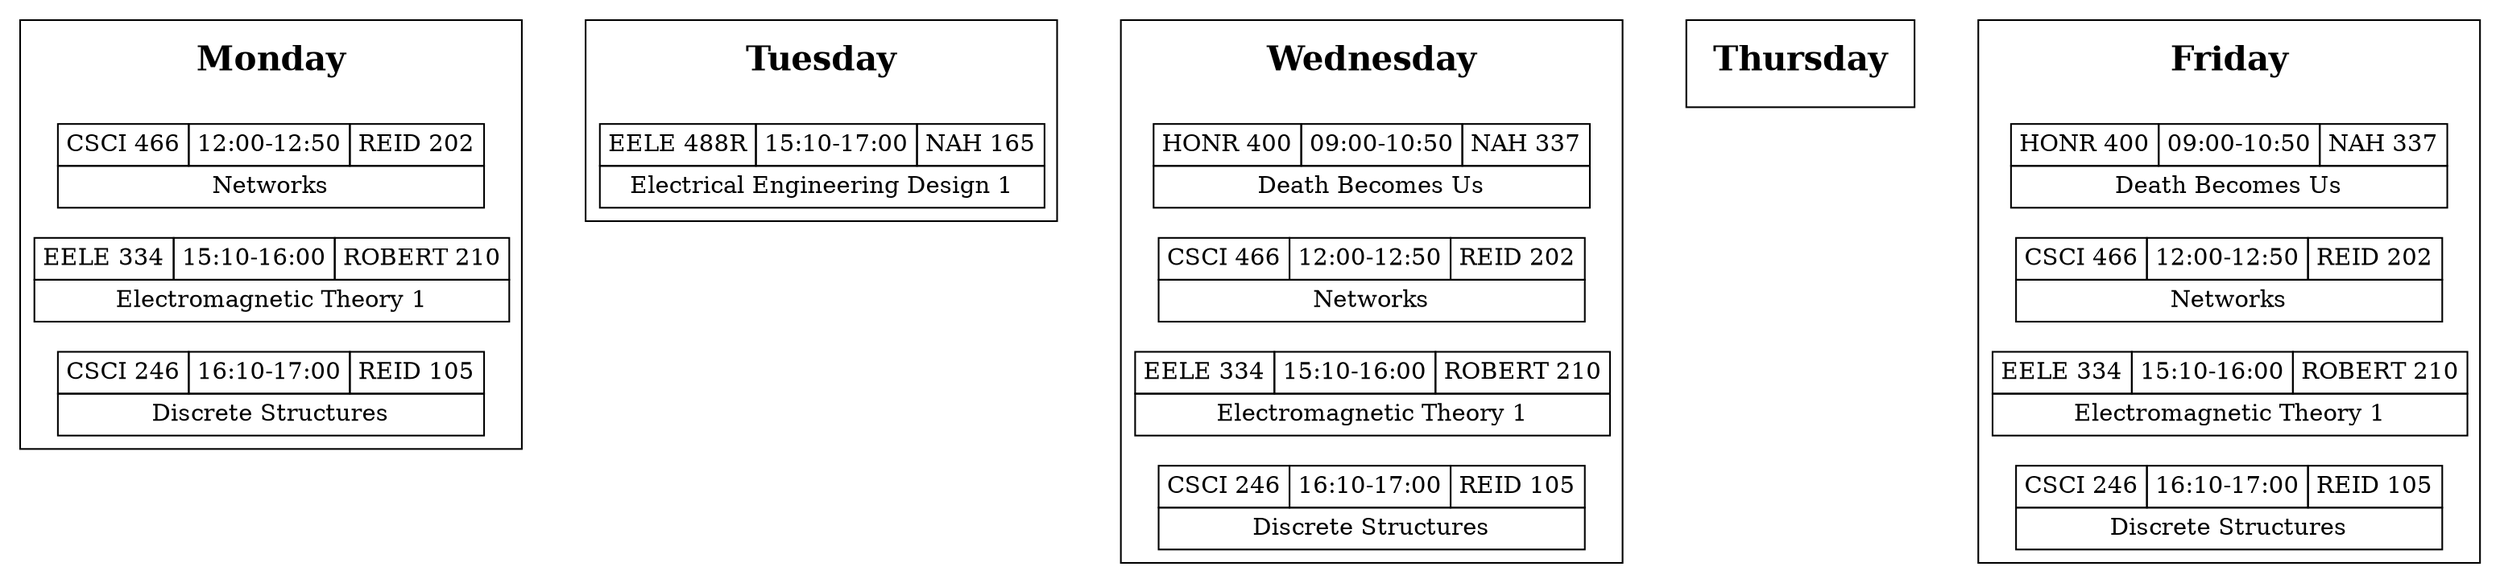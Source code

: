 digraph schedule {
    ranksep=.75; rankdir=LR; splines=false;

    {node [shape=plaintext, fontsize=20, label=<<B>\N</B>>];
	"Monday" -> "Tuesday" -> "Wednesday" -> "Thursday" -> "Friday" [style=invis];
    }

    {node [shape=none, margin=0]
	subgraph clustermonday { rank = same; "Monday"; "CSCI466-m"; "EELE334-m"; "CSCI246-m"; }
    }

    "CSCI466-m" [label=<
		 <TABLE BORDER="0" CELLBORDER="1" CELLSPACING="0" CELLPADDING="4">
		 <TR>
		 <TD>CSCI 466</TD>
		 <TD>12:00-12:50</TD>
		 <TD>REID 202</TD>
		 </TR>
		 <TR><TD COLSPAN="3">Networks</TD></TR>
		 </TABLE>>];

    "EELE334-m" [label=<
		 <TABLE BORDER="0" CELLBORDER="1" CELLSPACING="0" CELLPADDING="4">
		 <TR>
		 <TD>EELE 334</TD>
		 <TD>15:10-16:00</TD>
		 <TD>ROBERT 210</TD>
		 </TR>
		 <TR><TD COLSPAN="3">Electromagnetic Theory 1</TD></TR>
		 </TABLE>>];

    "CSCI246-m" [label=<
		 <TABLE BORDER="0" CELLBORDER="1" CELLSPACING="0" CELLPADDING="4">
		 <TR>
		 <TD>CSCI 246</TD>
		 <TD>16:10-17:00</TD>
		 <TD>REID 105</TD>
		 </TR>
		 <TR><TD COLSPAN="3">Discrete Structures</TD></TR>
		 </TABLE>>];

    {node [shape=none, margin=0]
	subgraph clustertuesday { rank = same; "Tuesday"; "EELE488R-t"; }
    }

    "EELE488R-t" [label=<
		 <TABLE BORDER="0" CELLBORDER="1" CELLSPACING="0" CELLPADDING="4">
		 <TR>
		 <TD>EELE 488R</TD>
		 <TD>15:10-17:00</TD>
		 <TD>NAH 165</TD>
		 </TR>
		 <TR><TD COLSPAN="3">Electrical Engineering Design 1</TD></TR>
		 </TABLE>>];

    {node [shape=none, margin=0]
	subgraph clusterwednesday { rank = same; "Wednesday"; "HONR400-w"; "CSCI466-w"; "EELE334-w"; "CSCI246-w"; }
    }

    "HONR400-w" [label=<
		 <TABLE BORDER="0" CELLBORDER="1" CELLSPACING="0" CELLPADDING="4">
		 <TR>
		 <TD>HONR 400</TD>
		 <TD>09:00-10:50</TD>
		 <TD>NAH 337</TD>
		 </TR>
		 <TR><TD COLSPAN="3">Death Becomes Us</TD></TR>
		 </TABLE>>];

    "CSCI466-w" [label=<
		 <TABLE BORDER="0" CELLBORDER="1" CELLSPACING="0" CELLPADDING="4">
		 <TR>
		 <TD>CSCI 466</TD>
		 <TD>12:00-12:50</TD>
		 <TD>REID 202</TD>
		 </TR>
		 <TR><TD COLSPAN="3">Networks</TD></TR>
		 </TABLE>>];

    "EELE334-w" [label=<
		 <TABLE BORDER="0" CELLBORDER="1" CELLSPACING="0" CELLPADDING="4">
		 <TR>
		 <TD>EELE 334</TD>
		 <TD>15:10-16:00</TD>
		 <TD>ROBERT 210</TD>
		 </TR>
		 <TR><TD COLSPAN="3">Electromagnetic Theory 1</TD></TR>
		 </TABLE>>];

    "CSCI246-w" [label=<
		 <TABLE BORDER="0" CELLBORDER="1" CELLSPACING="0" CELLPADDING="4">
		 <TR>
		 <TD>CSCI 246</TD>
		 <TD>16:10-17:00</TD>
		 <TD>REID 105</TD>
		 </TR>
		 <TR><TD COLSPAN="3">Discrete Structures</TD></TR>
		 </TABLE>>];

    {node [shape=none, margin=0]
	subgraph clusterthursday { rank = same; "Thursday"; }
    }

    {node [shape=none, margin=0]
	subgraph clusterfriday { rank = same; "Friday"; "HONR400-f"; "CSCI466-f"; "EELE334-f"; "CSCI246-f"; }
    }

    "HONR400-f" [label=<
		 <TABLE BORDER="0" CELLBORDER="1" CELLSPACING="0" CELLPADDING="4">
		 <TR>
		 <TD>HONR 400</TD>
		 <TD>09:00-10:50</TD>
		 <TD>NAH 337</TD>
		 </TR>
		 <TR><TD COLSPAN="3">Death Becomes Us</TD></TR>
		 </TABLE>>];

    "CSCI466-f" [label=<
		 <TABLE BORDER="0" CELLBORDER="1" CELLSPACING="0" CELLPADDING="4">
		 <TR>
		 <TD>CSCI 466</TD>
		 <TD>12:00-12:50</TD>
		 <TD>REID 202</TD>
		 </TR>
		 <TR><TD COLSPAN="3">Networks</TD></TR>
		 </TABLE>>];

    "EELE334-f" [label=<
		 <TABLE BORDER="0" CELLBORDER="1" CELLSPACING="0" CELLPADDING="4">
		 <TR>
		 <TD>EELE 334</TD>
		 <TD>15:10-16:00</TD>
		 <TD>ROBERT 210</TD>
		 </TR>
		 <TR><TD COLSPAN="3">Electromagnetic Theory 1</TD></TR>
		 </TABLE>>];

    "CSCI246-f" [label=<
		 <TABLE BORDER="0" CELLBORDER="1" CELLSPACING="0" CELLPADDING="4">
		 <TR>
		 <TD>CSCI 246</TD>
		 <TD>16:10-17:00</TD>
		 <TD>REID 105</TD>
		 </TR>
		 <TR><TD COLSPAN="3">Discrete Structures</TD></TR>
		 </TABLE>>];
}
